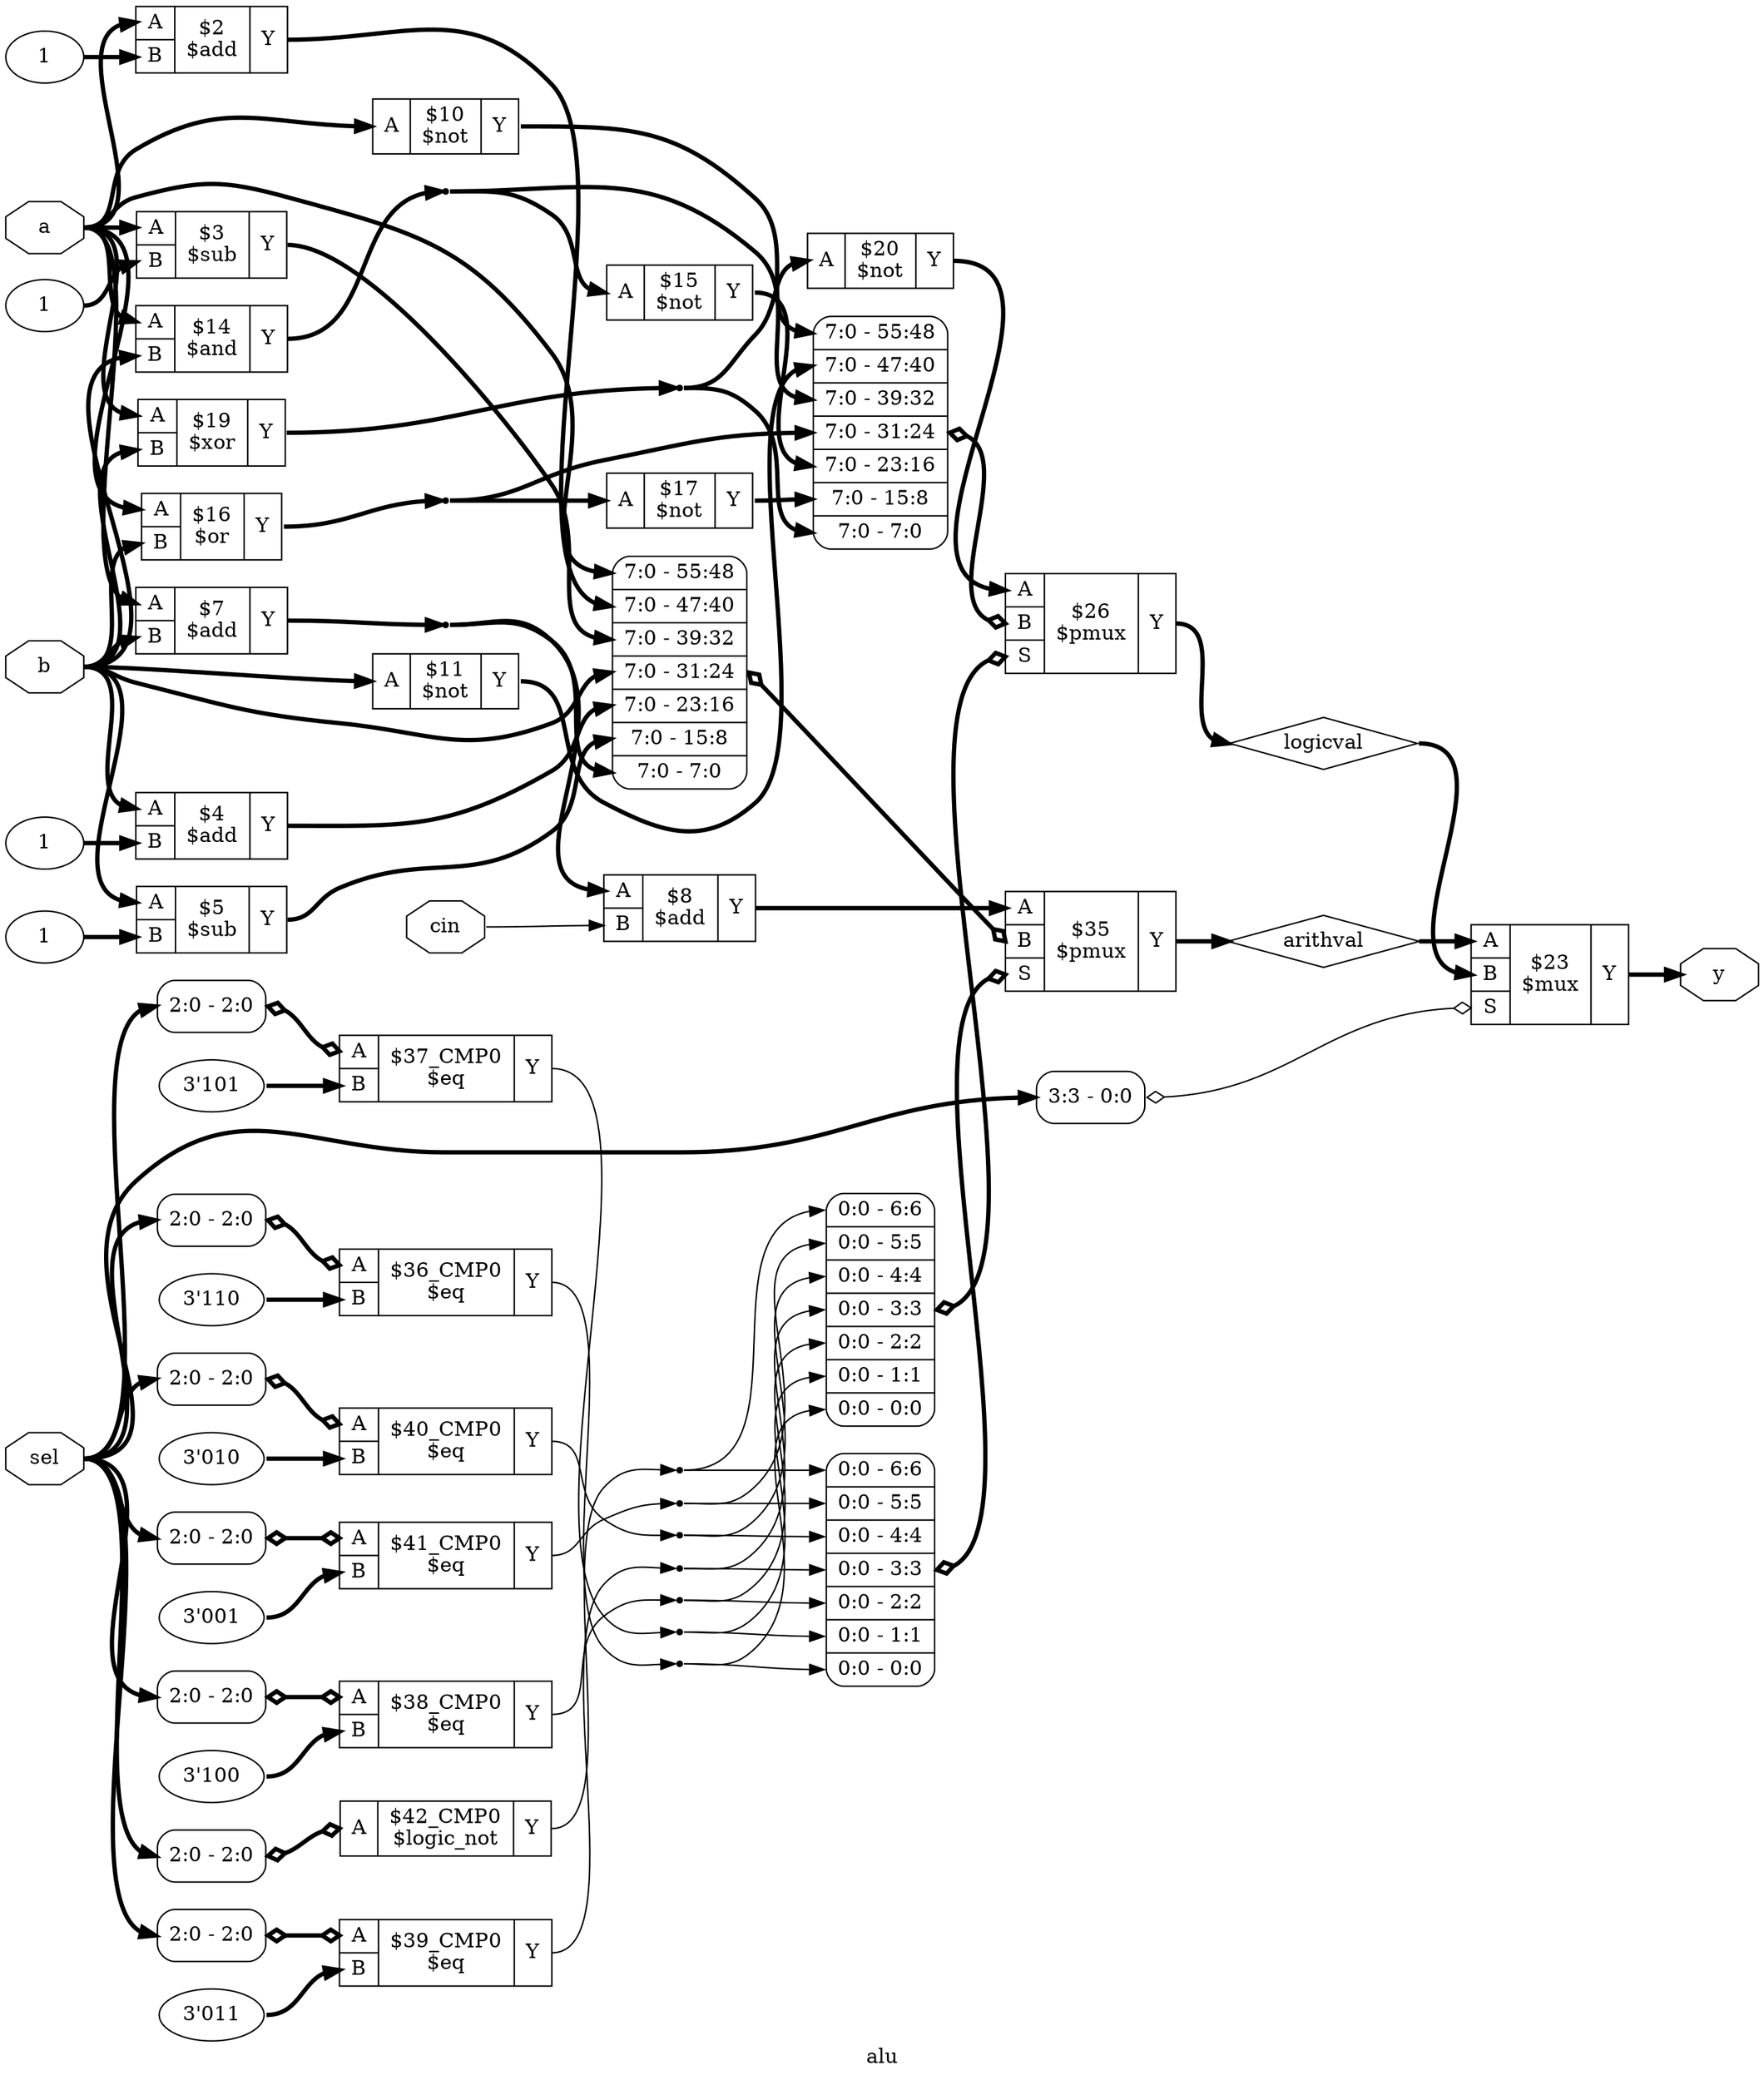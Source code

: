 digraph "alu" {
label="alu";
rankdir="LR";
remincross=true;
n22 [ shape=octagon, label="a", color="black", fontcolor="black" ];
n23 [ shape=diamond, label="arithval", color="black", fontcolor="black" ];
n24 [ shape=octagon, label="b", color="black", fontcolor="black" ];
n25 [ shape=octagon, label="cin", color="black", fontcolor="black" ];
n26 [ shape=diamond, label="logicval", color="black", fontcolor="black" ];
n27 [ shape=octagon, label="sel", color="black", fontcolor="black" ];
n28 [ shape=octagon, label="y", color="black", fontcolor="black" ];
v0 [ label="1" ];
c32 [ shape=record, label="{{<p29> A|<p30> B}|$2\n$add|{<p31> Y}}" ];
v1 [ label="1" ];
c33 [ shape=record, label="{{<p29> A|<p30> B}|$4\n$add|{<p31> Y}}" ];
c34 [ shape=record, label="{{<p29> A|<p30> B}|$7\n$add|{<p31> Y}}" ];
c35 [ shape=record, label="{{<p29> A|<p30> B}|$8\n$add|{<p31> Y}}" ];
c36 [ shape=record, label="{{<p29> A|<p30> B}|$14\n$and|{<p31> Y}}" ];
c37 [ shape=record, label="{{<p29> A}|$10\n$not|{<p31> Y}}" ];
c38 [ shape=record, label="{{<p29> A}|$11\n$not|{<p31> Y}}" ];
c39 [ shape=record, label="{{<p29> A}|$15\n$not|{<p31> Y}}" ];
c40 [ shape=record, label="{{<p29> A}|$17\n$not|{<p31> Y}}" ];
c41 [ shape=record, label="{{<p29> A}|$20\n$not|{<p31> Y}}" ];
c42 [ shape=record, label="{{<p29> A|<p30> B}|$16\n$or|{<p31> Y}}" ];
c44 [ shape=record, label="{{<p29> A|<p30> B|<p43> S}|$23\n$mux|{<p31> Y}}" ];
x2 [ shape=record, style=rounded, label="<s0> 3:3 - 0:0 " ];
x2:e -> c44:p43:w [arrowhead=odiamond, arrowtail=odiamond, dir=both, color="black", label=""];
c45 [ shape=record, label="{{<p29> A|<p30> B|<p43> S}|$26\n$pmux|{<p31> Y}}" ];
x3 [ shape=record, style=rounded, label="<s6> 7:0 - 55:48 |<s5> 7:0 - 47:40 |<s4> 7:0 - 39:32 |<s3> 7:0 - 31:24 |<s2> 7:0 - 23:16 |<s1> 7:0 - 15:8 |<s0> 7:0 - 7:0 " ];
x3:e -> c45:p30:w [arrowhead=odiamond, arrowtail=odiamond, dir=both, color="black", style="setlinewidth(3)", label=""];
x4 [ shape=record, style=rounded, label="<s6> 0:0 - 6:6 |<s5> 0:0 - 5:5 |<s4> 0:0 - 4:4 |<s3> 0:0 - 3:3 |<s2> 0:0 - 2:2 |<s1> 0:0 - 1:1 |<s0> 0:0 - 0:0 " ];
x4:e -> c45:p43:w [arrowhead=odiamond, arrowtail=odiamond, dir=both, color="black", style="setlinewidth(3)", label=""];
c46 [ shape=record, label="{{<p29> A|<p30> B|<p43> S}|$35\n$pmux|{<p31> Y}}" ];
x5 [ shape=record, style=rounded, label="<s6> 7:0 - 55:48 |<s5> 7:0 - 47:40 |<s4> 7:0 - 39:32 |<s3> 7:0 - 31:24 |<s2> 7:0 - 23:16 |<s1> 7:0 - 15:8 |<s0> 7:0 - 7:0 " ];
x5:e -> c46:p30:w [arrowhead=odiamond, arrowtail=odiamond, dir=both, color="black", style="setlinewidth(3)", label=""];
x6 [ shape=record, style=rounded, label="<s6> 0:0 - 6:6 |<s5> 0:0 - 5:5 |<s4> 0:0 - 4:4 |<s3> 0:0 - 3:3 |<s2> 0:0 - 2:2 |<s1> 0:0 - 1:1 |<s0> 0:0 - 0:0 " ];
x6:e -> c46:p43:w [arrowhead=odiamond, arrowtail=odiamond, dir=both, color="black", style="setlinewidth(3)", label=""];
v8 [ label="3'110" ];
c47 [ shape=record, label="{{<p29> A|<p30> B}|$36_CMP0\n$eq|{<p31> Y}}" ];
x7 [ shape=record, style=rounded, label="<s0> 2:0 - 2:0 " ];
x7:e -> c47:p29:w [arrowhead=odiamond, arrowtail=odiamond, dir=both, color="black", style="setlinewidth(3)", label=""];
v10 [ label="3'101" ];
c48 [ shape=record, label="{{<p29> A|<p30> B}|$37_CMP0\n$eq|{<p31> Y}}" ];
x9 [ shape=record, style=rounded, label="<s0> 2:0 - 2:0 " ];
x9:e -> c48:p29:w [arrowhead=odiamond, arrowtail=odiamond, dir=both, color="black", style="setlinewidth(3)", label=""];
v12 [ label="3'100" ];
c49 [ shape=record, label="{{<p29> A|<p30> B}|$38_CMP0\n$eq|{<p31> Y}}" ];
x11 [ shape=record, style=rounded, label="<s0> 2:0 - 2:0 " ];
x11:e -> c49:p29:w [arrowhead=odiamond, arrowtail=odiamond, dir=both, color="black", style="setlinewidth(3)", label=""];
v14 [ label="3'011" ];
c50 [ shape=record, label="{{<p29> A|<p30> B}|$39_CMP0\n$eq|{<p31> Y}}" ];
x13 [ shape=record, style=rounded, label="<s0> 2:0 - 2:0 " ];
x13:e -> c50:p29:w [arrowhead=odiamond, arrowtail=odiamond, dir=both, color="black", style="setlinewidth(3)", label=""];
v16 [ label="3'010" ];
c51 [ shape=record, label="{{<p29> A|<p30> B}|$40_CMP0\n$eq|{<p31> Y}}" ];
x15 [ shape=record, style=rounded, label="<s0> 2:0 - 2:0 " ];
x15:e -> c51:p29:w [arrowhead=odiamond, arrowtail=odiamond, dir=both, color="black", style="setlinewidth(3)", label=""];
v18 [ label="3'001" ];
c52 [ shape=record, label="{{<p29> A|<p30> B}|$41_CMP0\n$eq|{<p31> Y}}" ];
x17 [ shape=record, style=rounded, label="<s0> 2:0 - 2:0 " ];
x17:e -> c52:p29:w [arrowhead=odiamond, arrowtail=odiamond, dir=both, color="black", style="setlinewidth(3)", label=""];
c53 [ shape=record, label="{{<p29> A}|$42_CMP0\n$logic_not|{<p31> Y}}" ];
x19 [ shape=record, style=rounded, label="<s0> 2:0 - 2:0 " ];
x19:e -> c53:p29:w [arrowhead=odiamond, arrowtail=odiamond, dir=both, color="black", style="setlinewidth(3)", label=""];
v20 [ label="1" ];
c54 [ shape=record, label="{{<p29> A|<p30> B}|$3\n$sub|{<p31> Y}}" ];
v21 [ label="1" ];
c55 [ shape=record, label="{{<p29> A|<p30> B}|$5\n$sub|{<p31> Y}}" ];
c56 [ shape=record, label="{{<p29> A|<p30> B}|$19\n$xor|{<p31> Y}}" ];
c32:p31:e -> x5:s5:w [color="black", style="setlinewidth(3)", label=""];
c41:p31:e -> c45:p29:w [color="black", style="setlinewidth(3)", label=""];
n11 [ shape=point ];
c42:p31:e -> n11:w [color="black", style="setlinewidth(3)", label=""];
n11:e -> c40:p29:w [color="black", style="setlinewidth(3)", label=""];
n11:e -> x3:s3:w [color="black", style="setlinewidth(3)", label=""];
n12 [ shape=point ];
c47:p31:e -> n12:w [color="black", label=""];
n12:e -> x4:s0:w [color="black", label=""];
n12:e -> x6:s0:w [color="black", label=""];
n13 [ shape=point ];
c48:p31:e -> n13:w [color="black", label=""];
n13:e -> x4:s1:w [color="black", label=""];
n13:e -> x6:s1:w [color="black", label=""];
n14 [ shape=point ];
c49:p31:e -> n14:w [color="black", label=""];
n14:e -> x4:s2:w [color="black", label=""];
n14:e -> x6:s2:w [color="black", label=""];
n15 [ shape=point ];
c50:p31:e -> n15:w [color="black", label=""];
n15:e -> x4:s3:w [color="black", label=""];
n15:e -> x6:s3:w [color="black", label=""];
n16 [ shape=point ];
c51:p31:e -> n16:w [color="black", label=""];
n16:e -> x4:s4:w [color="black", label=""];
n16:e -> x6:s4:w [color="black", label=""];
n17 [ shape=point ];
c52:p31:e -> n17:w [color="black", label=""];
n17:e -> x4:s5:w [color="black", label=""];
n17:e -> x6:s5:w [color="black", label=""];
n18 [ shape=point ];
c53:p31:e -> n18:w [color="black", label=""];
n18:e -> x4:s6:w [color="black", label=""];
n18:e -> x6:s6:w [color="black", label=""];
c54:p31:e -> x5:s4:w [color="black", style="setlinewidth(3)", label=""];
c33:p31:e -> x5:s2:w [color="black", style="setlinewidth(3)", label=""];
c55:p31:e -> x5:s1:w [color="black", style="setlinewidth(3)", label=""];
n21 [ shape=point ];
c56:p31:e -> n21:w [color="black", style="setlinewidth(3)", label=""];
n21:e -> c41:p29:w [color="black", style="setlinewidth(3)", label=""];
n21:e -> x3:s0:w [color="black", style="setlinewidth(3)", label=""];
n22:e -> c32:p29:w [color="black", style="setlinewidth(3)", label=""];
n22:e -> c34:p29:w [color="black", style="setlinewidth(3)", label=""];
n22:e -> c36:p29:w [color="black", style="setlinewidth(3)", label=""];
n22:e -> c37:p29:w [color="black", style="setlinewidth(3)", label=""];
n22:e -> c42:p29:w [color="black", style="setlinewidth(3)", label=""];
n22:e -> c54:p29:w [color="black", style="setlinewidth(3)", label=""];
n22:e -> c56:p29:w [color="black", style="setlinewidth(3)", label=""];
n22:e -> x5:s6:w [color="black", style="setlinewidth(3)", label=""];
c46:p31:e -> n23:w [color="black", style="setlinewidth(3)", label=""];
n23:e -> c44:p29:w [color="black", style="setlinewidth(3)", label=""];
n24:e -> c33:p29:w [color="black", style="setlinewidth(3)", label=""];
n24:e -> c34:p30:w [color="black", style="setlinewidth(3)", label=""];
n24:e -> c36:p30:w [color="black", style="setlinewidth(3)", label=""];
n24:e -> c38:p29:w [color="black", style="setlinewidth(3)", label=""];
n24:e -> c42:p30:w [color="black", style="setlinewidth(3)", label=""];
n24:e -> c55:p29:w [color="black", style="setlinewidth(3)", label=""];
n24:e -> c56:p30:w [color="black", style="setlinewidth(3)", label=""];
n24:e -> x5:s3:w [color="black", style="setlinewidth(3)", label=""];
n25:e -> c35:p30:w [color="black", label=""];
c45:p31:e -> n26:w [color="black", style="setlinewidth(3)", label=""];
n26:e -> c44:p30:w [color="black", style="setlinewidth(3)", label=""];
n27:e -> x11:s0:w [color="black", style="setlinewidth(3)", label=""];
n27:e -> x13:s0:w [color="black", style="setlinewidth(3)", label=""];
n27:e -> x15:s0:w [color="black", style="setlinewidth(3)", label=""];
n27:e -> x17:s0:w [color="black", style="setlinewidth(3)", label=""];
n27:e -> x19:s0:w [color="black", style="setlinewidth(3)", label=""];
n27:e -> x2:s0:w [color="black", style="setlinewidth(3)", label=""];
n27:e -> x7:s0:w [color="black", style="setlinewidth(3)", label=""];
n27:e -> x9:s0:w [color="black", style="setlinewidth(3)", label=""];
c44:p31:e -> n28:w [color="black", style="setlinewidth(3)", label=""];
n3 [ shape=point ];
c34:p31:e -> n3:w [color="black", style="setlinewidth(3)", label=""];
n3:e -> c35:p29:w [color="black", style="setlinewidth(3)", label=""];
n3:e -> x5:s0:w [color="black", style="setlinewidth(3)", label=""];
c35:p31:e -> c46:p29:w [color="black", style="setlinewidth(3)", label=""];
n5 [ shape=point ];
c36:p31:e -> n5:w [color="black", style="setlinewidth(3)", label=""];
n5:e -> c39:p29:w [color="black", style="setlinewidth(3)", label=""];
n5:e -> x3:s4:w [color="black", style="setlinewidth(3)", label=""];
c37:p31:e -> x3:s6:w [color="black", style="setlinewidth(3)", label=""];
c38:p31:e -> x3:s5:w [color="black", style="setlinewidth(3)", label=""];
c39:p31:e -> x3:s2:w [color="black", style="setlinewidth(3)", label=""];
c40:p31:e -> x3:s1:w [color="black", style="setlinewidth(3)", label=""];
v0:e -> c32:p30:w [color="black", style="setlinewidth(3)", label=""];
v1:e -> c33:p30:w [color="black", style="setlinewidth(3)", label=""];
v10:e -> c48:p30:w [color="black", style="setlinewidth(3)", label=""];
v12:e -> c49:p30:w [color="black", style="setlinewidth(3)", label=""];
v14:e -> c50:p30:w [color="black", style="setlinewidth(3)", label=""];
v16:e -> c51:p30:w [color="black", style="setlinewidth(3)", label=""];
v18:e -> c52:p30:w [color="black", style="setlinewidth(3)", label=""];
v20:e -> c54:p30:w [color="black", style="setlinewidth(3)", label=""];
v21:e -> c55:p30:w [color="black", style="setlinewidth(3)", label=""];
v8:e -> c47:p30:w [color="black", style="setlinewidth(3)", label=""];
}
